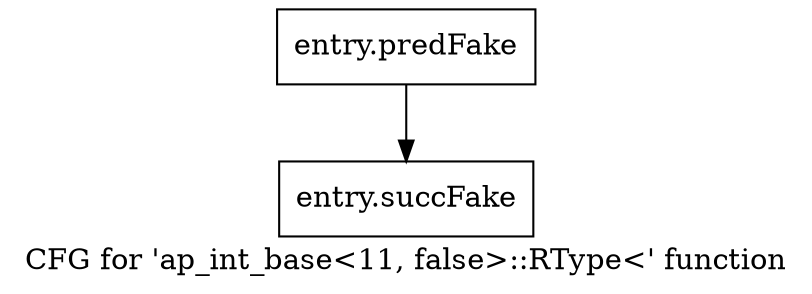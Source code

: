 digraph "CFG for 'ap_int_base\<11, false\>::RType\<' function" {
	label="CFG for 'ap_int_base\<11, false\>::RType\<' function";

	Node0x3cfbe40 [shape=record,filename="",linenumber="",label="{entry.predFake}"];
	Node0x3cfbe40 -> Node0x3eb2560[ callList="" memoryops="" filename="/tools/Xilinx/Vitis_HLS/2022.1/include/ap_int_base.h" execusionnum="3200"];
	Node0x3eb2560 [shape=record,filename="/tools/Xilinx/Vitis_HLS/2022.1/include/ap_int_base.h",linenumber="1681",label="{entry.succFake}"];
}
